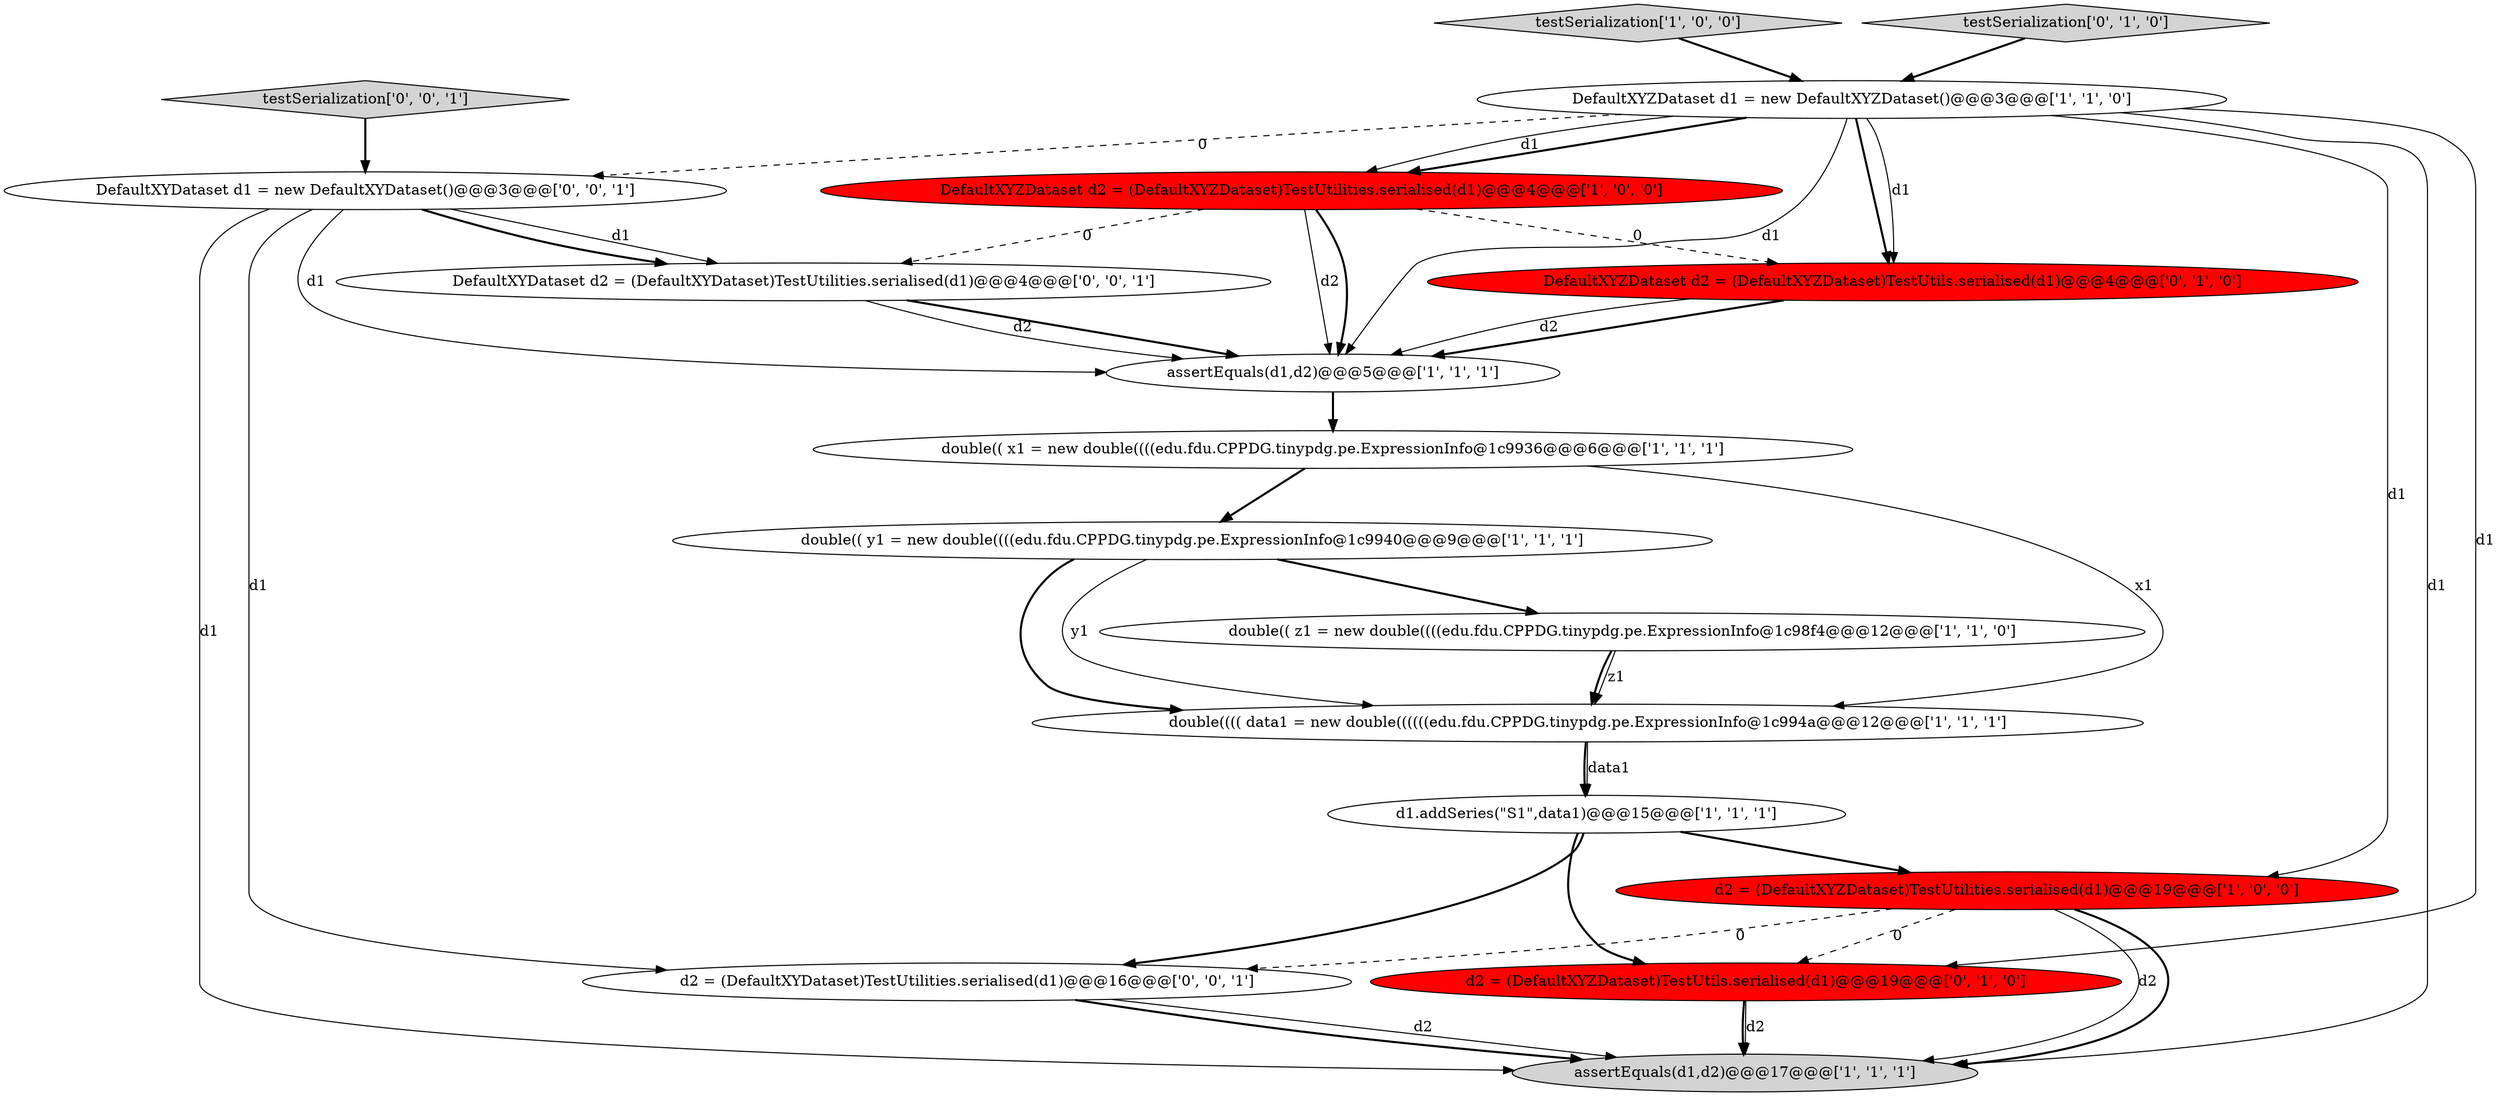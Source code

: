 digraph {
15 [style = filled, label = "d2 = (DefaultXYDataset)TestUtilities.serialised(d1)@@@16@@@['0', '0', '1']", fillcolor = white, shape = ellipse image = "AAA0AAABBB3BBB"];
7 [style = filled, label = "assertEquals(d1,d2)@@@5@@@['1', '1', '1']", fillcolor = white, shape = ellipse image = "AAA0AAABBB1BBB"];
8 [style = filled, label = "DefaultXYZDataset d2 = (DefaultXYZDataset)TestUtilities.serialised(d1)@@@4@@@['1', '0', '0']", fillcolor = red, shape = ellipse image = "AAA1AAABBB1BBB"];
6 [style = filled, label = "d2 = (DefaultXYZDataset)TestUtilities.serialised(d1)@@@19@@@['1', '0', '0']", fillcolor = red, shape = ellipse image = "AAA1AAABBB1BBB"];
1 [style = filled, label = "DefaultXYZDataset d1 = new DefaultXYZDataset()@@@3@@@['1', '1', '0']", fillcolor = white, shape = ellipse image = "AAA0AAABBB1BBB"];
9 [style = filled, label = "double(( z1 = new double((((edu.fdu.CPPDG.tinypdg.pe.ExpressionInfo@1c98f4@@@12@@@['1', '1', '0']", fillcolor = white, shape = ellipse image = "AAA0AAABBB1BBB"];
11 [style = filled, label = "DefaultXYZDataset d2 = (DefaultXYZDataset)TestUtils.serialised(d1)@@@4@@@['0', '1', '0']", fillcolor = red, shape = ellipse image = "AAA1AAABBB2BBB"];
0 [style = filled, label = "testSerialization['1', '0', '0']", fillcolor = lightgray, shape = diamond image = "AAA0AAABBB1BBB"];
13 [style = filled, label = "d2 = (DefaultXYZDataset)TestUtils.serialised(d1)@@@19@@@['0', '1', '0']", fillcolor = red, shape = ellipse image = "AAA1AAABBB2BBB"];
12 [style = filled, label = "testSerialization['0', '1', '0']", fillcolor = lightgray, shape = diamond image = "AAA0AAABBB2BBB"];
17 [style = filled, label = "DefaultXYDataset d1 = new DefaultXYDataset()@@@3@@@['0', '0', '1']", fillcolor = white, shape = ellipse image = "AAA0AAABBB3BBB"];
4 [style = filled, label = "double(( y1 = new double((((edu.fdu.CPPDG.tinypdg.pe.ExpressionInfo@1c9940@@@9@@@['1', '1', '1']", fillcolor = white, shape = ellipse image = "AAA0AAABBB1BBB"];
2 [style = filled, label = "double(((( data1 = new double((((((edu.fdu.CPPDG.tinypdg.pe.ExpressionInfo@1c994a@@@12@@@['1', '1', '1']", fillcolor = white, shape = ellipse image = "AAA0AAABBB1BBB"];
16 [style = filled, label = "testSerialization['0', '0', '1']", fillcolor = lightgray, shape = diamond image = "AAA0AAABBB3BBB"];
5 [style = filled, label = "d1.addSeries(\"S1\",data1)@@@15@@@['1', '1', '1']", fillcolor = white, shape = ellipse image = "AAA0AAABBB1BBB"];
10 [style = filled, label = "assertEquals(d1,d2)@@@17@@@['1', '1', '1']", fillcolor = lightgray, shape = ellipse image = "AAA0AAABBB1BBB"];
3 [style = filled, label = "double(( x1 = new double((((edu.fdu.CPPDG.tinypdg.pe.ExpressionInfo@1c9936@@@6@@@['1', '1', '1']", fillcolor = white, shape = ellipse image = "AAA0AAABBB1BBB"];
14 [style = filled, label = "DefaultXYDataset d2 = (DefaultXYDataset)TestUtilities.serialised(d1)@@@4@@@['0', '0', '1']", fillcolor = white, shape = ellipse image = "AAA0AAABBB3BBB"];
3->2 [style = solid, label="x1"];
4->9 [style = bold, label=""];
13->10 [style = bold, label=""];
15->10 [style = bold, label=""];
13->10 [style = solid, label="d2"];
1->8 [style = bold, label=""];
17->14 [style = solid, label="d1"];
1->7 [style = solid, label="d1"];
9->2 [style = bold, label=""];
17->10 [style = solid, label="d1"];
8->7 [style = solid, label="d2"];
5->15 [style = bold, label=""];
1->13 [style = solid, label="d1"];
2->5 [style = solid, label="data1"];
17->15 [style = solid, label="d1"];
4->2 [style = bold, label=""];
17->7 [style = solid, label="d1"];
16->17 [style = bold, label=""];
8->14 [style = dashed, label="0"];
12->1 [style = bold, label=""];
3->4 [style = bold, label=""];
6->10 [style = solid, label="d2"];
7->3 [style = bold, label=""];
8->7 [style = bold, label=""];
1->11 [style = bold, label=""];
15->10 [style = solid, label="d2"];
14->7 [style = bold, label=""];
1->8 [style = solid, label="d1"];
9->2 [style = solid, label="z1"];
1->17 [style = dashed, label="0"];
6->13 [style = dashed, label="0"];
5->6 [style = bold, label=""];
6->15 [style = dashed, label="0"];
1->11 [style = solid, label="d1"];
17->14 [style = bold, label=""];
0->1 [style = bold, label=""];
6->10 [style = bold, label=""];
11->7 [style = bold, label=""];
5->13 [style = bold, label=""];
14->7 [style = solid, label="d2"];
1->6 [style = solid, label="d1"];
1->10 [style = solid, label="d1"];
8->11 [style = dashed, label="0"];
11->7 [style = solid, label="d2"];
2->5 [style = bold, label=""];
4->2 [style = solid, label="y1"];
}
